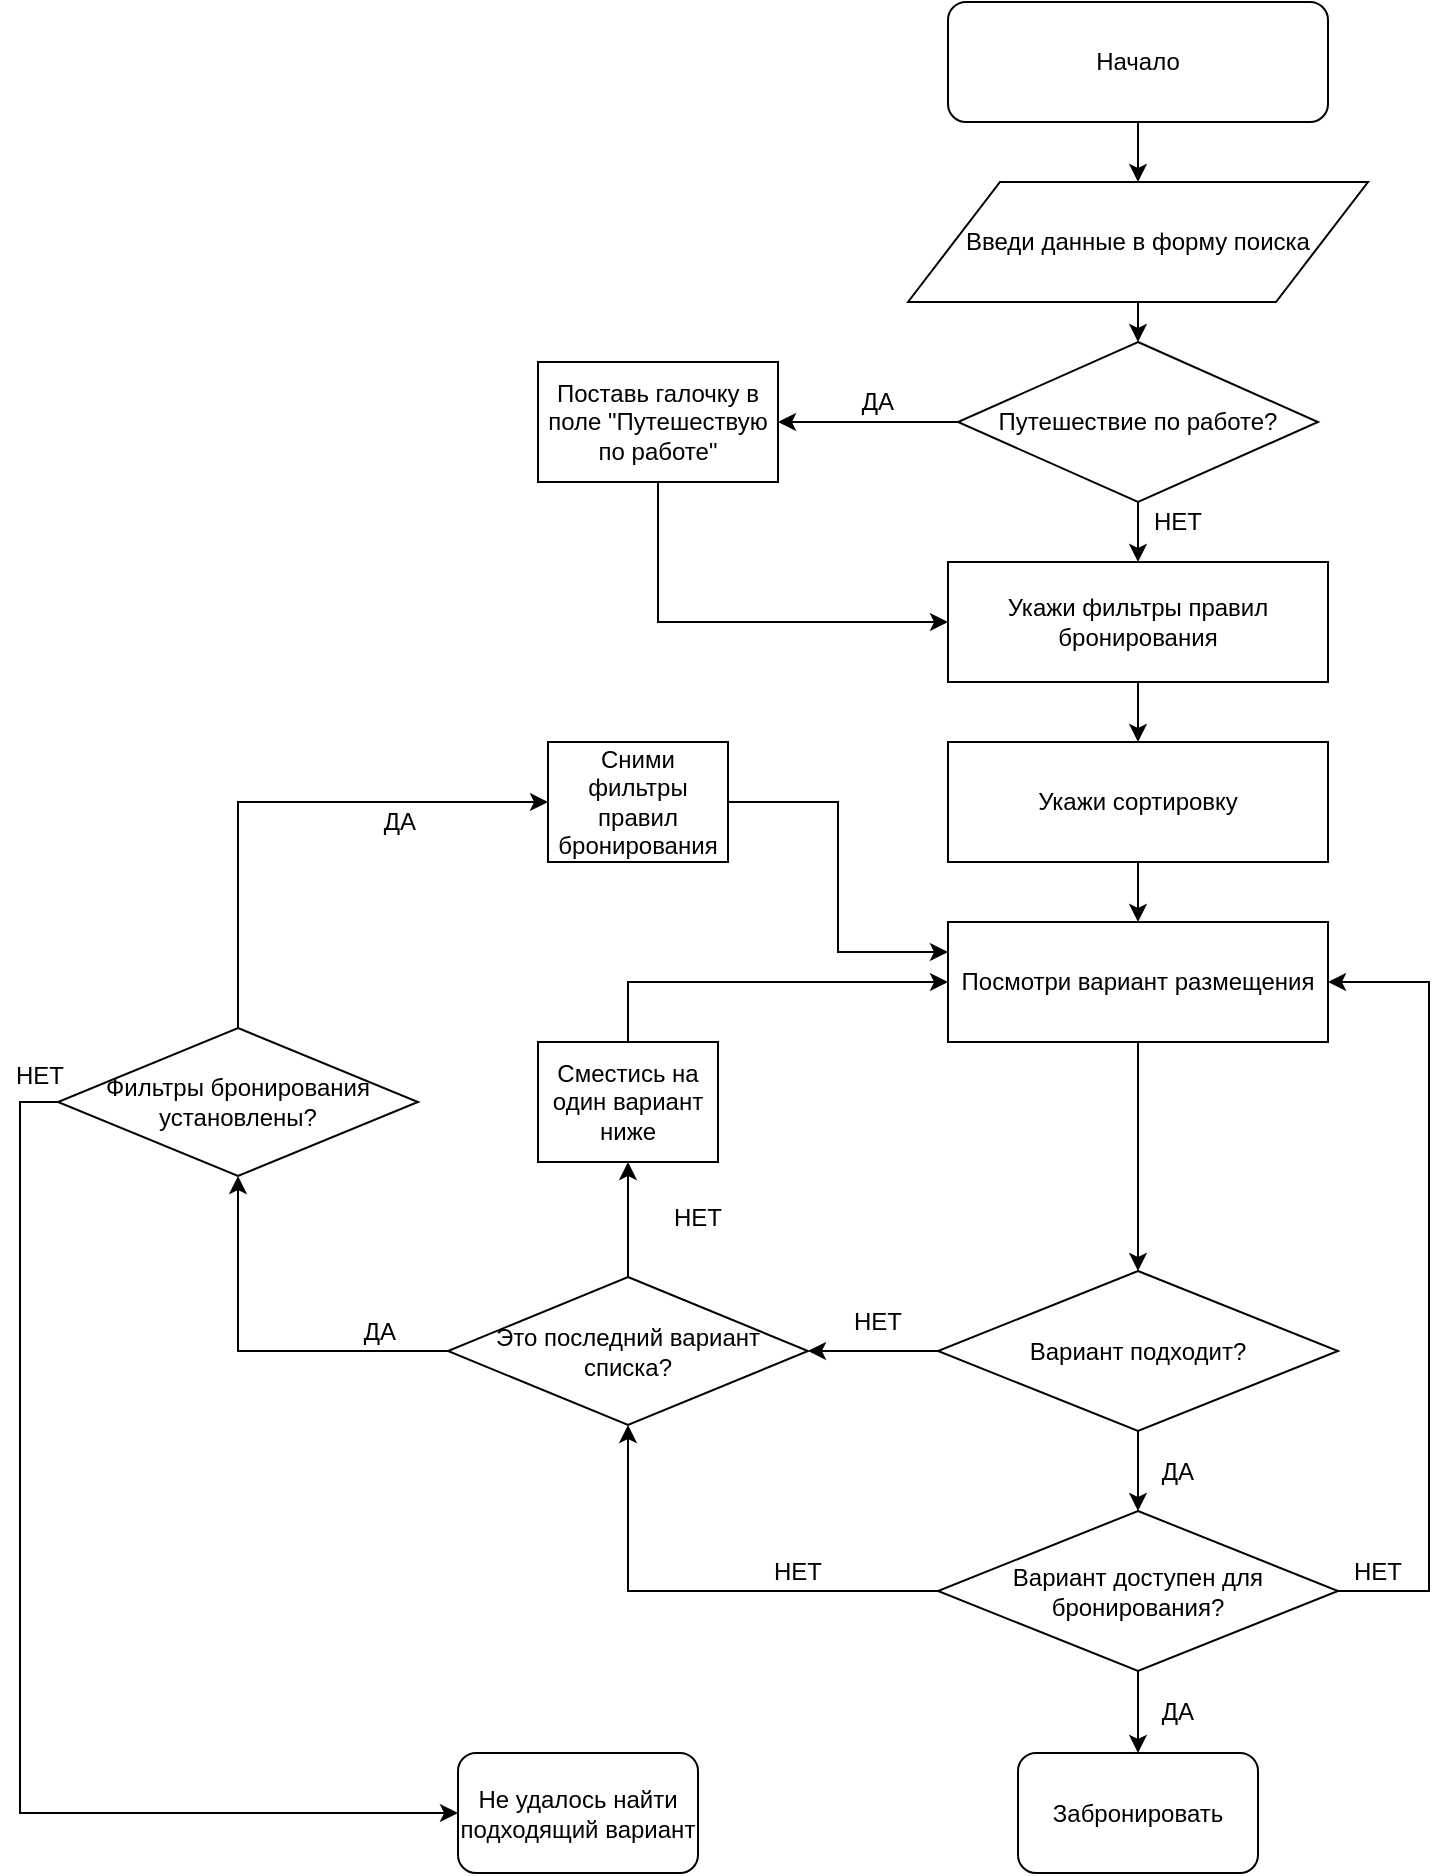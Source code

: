 <mxfile version="11.3.0" type="github" pages="1"><diagram id="vanZnvoKv2Ro_0wJ8NZT" name="Page-1"><mxGraphModel dx="1005" dy="1720" grid="1" gridSize="10" guides="1" tooltips="1" connect="1" arrows="1" fold="1" page="1" pageScale="1" pageWidth="827" pageHeight="1169" math="0" shadow="0"><root><mxCell id="0"/><mxCell id="1" parent="0"/><mxCell id="SspV3n4ayd4askN-J8rn-27" style="edgeStyle=orthogonalEdgeStyle;rounded=0;orthogonalLoop=1;jettySize=auto;html=1;exitX=0.5;exitY=1;exitDx=0;exitDy=0;entryX=0.5;entryY=0;entryDx=0;entryDy=0;" edge="1" parent="1" source="SspV3n4ayd4askN-J8rn-2" target="SspV3n4ayd4askN-J8rn-3"><mxGeometry relative="1" as="geometry"/></mxCell><mxCell id="SspV3n4ayd4askN-J8rn-2" value="Начало" style="rounded=1;whiteSpace=wrap;html=1;" vertex="1" parent="1"><mxGeometry x="484" y="-1111" width="190" height="60" as="geometry"/></mxCell><mxCell id="SspV3n4ayd4askN-J8rn-28" style="edgeStyle=orthogonalEdgeStyle;rounded=0;orthogonalLoop=1;jettySize=auto;html=1;exitX=0.5;exitY=1;exitDx=0;exitDy=0;entryX=0.5;entryY=0;entryDx=0;entryDy=0;" edge="1" parent="1" source="SspV3n4ayd4askN-J8rn-3" target="SspV3n4ayd4askN-J8rn-4"><mxGeometry relative="1" as="geometry"/></mxCell><mxCell id="SspV3n4ayd4askN-J8rn-3" value="Введи данные в форму поиска" style="shape=parallelogram;perimeter=parallelogramPerimeter;whiteSpace=wrap;html=1;" vertex="1" parent="1"><mxGeometry x="464" y="-1021" width="230" height="60" as="geometry"/></mxCell><mxCell id="SspV3n4ayd4askN-J8rn-31" style="edgeStyle=orthogonalEdgeStyle;rounded=0;orthogonalLoop=1;jettySize=auto;html=1;exitX=0;exitY=0.5;exitDx=0;exitDy=0;entryX=1;entryY=0.5;entryDx=0;entryDy=0;" edge="1" parent="1" source="SspV3n4ayd4askN-J8rn-4" target="SspV3n4ayd4askN-J8rn-6"><mxGeometry relative="1" as="geometry"/></mxCell><mxCell id="SspV3n4ayd4askN-J8rn-34" style="edgeStyle=orthogonalEdgeStyle;rounded=0;orthogonalLoop=1;jettySize=auto;html=1;exitX=0.5;exitY=1;exitDx=0;exitDy=0;entryX=0.5;entryY=0;entryDx=0;entryDy=0;" edge="1" parent="1" source="SspV3n4ayd4askN-J8rn-4" target="SspV3n4ayd4askN-J8rn-8"><mxGeometry relative="1" as="geometry"/></mxCell><mxCell id="SspV3n4ayd4askN-J8rn-4" value="Путешествие по работе?" style="rhombus;whiteSpace=wrap;html=1;" vertex="1" parent="1"><mxGeometry x="489" y="-941" width="180" height="80" as="geometry"/></mxCell><mxCell id="SspV3n4ayd4askN-J8rn-33" style="edgeStyle=orthogonalEdgeStyle;rounded=0;orthogonalLoop=1;jettySize=auto;html=1;exitX=0.5;exitY=1;exitDx=0;exitDy=0;entryX=0;entryY=0.5;entryDx=0;entryDy=0;" edge="1" parent="1" source="SspV3n4ayd4askN-J8rn-6" target="SspV3n4ayd4askN-J8rn-8"><mxGeometry relative="1" as="geometry"/></mxCell><mxCell id="SspV3n4ayd4askN-J8rn-6" value="Поставь галочку в поле &quot;Путешествую по работе&quot;" style="rounded=0;whiteSpace=wrap;html=1;" vertex="1" parent="1"><mxGeometry x="279" y="-931" width="120" height="60" as="geometry"/></mxCell><mxCell id="SspV3n4ayd4askN-J8rn-37" value="" style="edgeStyle=orthogonalEdgeStyle;rounded=0;orthogonalLoop=1;jettySize=auto;html=1;" edge="1" parent="1" source="SspV3n4ayd4askN-J8rn-8" target="SspV3n4ayd4askN-J8rn-14"><mxGeometry relative="1" as="geometry"/></mxCell><mxCell id="SspV3n4ayd4askN-J8rn-8" value="Укажи фильтры правил бронирования" style="rounded=0;whiteSpace=wrap;html=1;" vertex="1" parent="1"><mxGeometry x="484" y="-831" width="190" height="60" as="geometry"/></mxCell><mxCell id="SspV3n4ayd4askN-J8rn-38" style="edgeStyle=orthogonalEdgeStyle;rounded=0;orthogonalLoop=1;jettySize=auto;html=1;exitX=0.5;exitY=1;exitDx=0;exitDy=0;" edge="1" parent="1" source="SspV3n4ayd4askN-J8rn-14" target="SspV3n4ayd4askN-J8rn-18"><mxGeometry relative="1" as="geometry"/></mxCell><mxCell id="SspV3n4ayd4askN-J8rn-14" value="Укажи сортировку" style="rounded=0;whiteSpace=wrap;html=1;" vertex="1" parent="1"><mxGeometry x="484" y="-741" width="190" height="60" as="geometry"/></mxCell><mxCell id="SspV3n4ayd4askN-J8rn-39" style="edgeStyle=orthogonalEdgeStyle;rounded=0;orthogonalLoop=1;jettySize=auto;html=1;exitX=0.5;exitY=1;exitDx=0;exitDy=0;entryX=0.5;entryY=0;entryDx=0;entryDy=0;" edge="1" parent="1" source="SspV3n4ayd4askN-J8rn-18" target="SspV3n4ayd4askN-J8rn-19"><mxGeometry relative="1" as="geometry"/></mxCell><mxCell id="SspV3n4ayd4askN-J8rn-18" value="Посмотри вариант размещения" style="rounded=0;whiteSpace=wrap;html=1;" vertex="1" parent="1"><mxGeometry x="484" y="-651" width="190" height="60" as="geometry"/></mxCell><mxCell id="SspV3n4ayd4askN-J8rn-25" style="edgeStyle=orthogonalEdgeStyle;rounded=0;orthogonalLoop=1;jettySize=auto;html=1;exitX=0.5;exitY=1;exitDx=0;exitDy=0;entryX=0.5;entryY=0;entryDx=0;entryDy=0;" edge="1" parent="1" source="SspV3n4ayd4askN-J8rn-19" target="SspV3n4ayd4askN-J8rn-21"><mxGeometry relative="1" as="geometry"/></mxCell><mxCell id="SspV3n4ayd4askN-J8rn-41" style="edgeStyle=orthogonalEdgeStyle;rounded=0;orthogonalLoop=1;jettySize=auto;html=1;exitX=0;exitY=0.5;exitDx=0;exitDy=0;entryX=1;entryY=0.5;entryDx=0;entryDy=0;" edge="1" parent="1" source="SspV3n4ayd4askN-J8rn-19" target="SspV3n4ayd4askN-J8rn-48"><mxGeometry relative="1" as="geometry"><mxPoint x="429" y="-436.5" as="targetPoint"/></mxGeometry></mxCell><mxCell id="SspV3n4ayd4askN-J8rn-19" value="Вариант подходит?" style="rhombus;whiteSpace=wrap;html=1;" vertex="1" parent="1"><mxGeometry x="479" y="-476.5" width="200" height="80" as="geometry"/></mxCell><mxCell id="SspV3n4ayd4askN-J8rn-26" style="edgeStyle=orthogonalEdgeStyle;rounded=0;orthogonalLoop=1;jettySize=auto;html=1;exitX=0.5;exitY=1;exitDx=0;exitDy=0;entryX=0.5;entryY=0;entryDx=0;entryDy=0;" edge="1" parent="1" source="SspV3n4ayd4askN-J8rn-21" target="SspV3n4ayd4askN-J8rn-23"><mxGeometry relative="1" as="geometry"><mxPoint x="579" y="-235.5" as="targetPoint"/></mxGeometry></mxCell><mxCell id="SspV3n4ayd4askN-J8rn-58" style="edgeStyle=orthogonalEdgeStyle;rounded=0;orthogonalLoop=1;jettySize=auto;html=1;exitX=0;exitY=0.5;exitDx=0;exitDy=0;" edge="1" parent="1" source="SspV3n4ayd4askN-J8rn-21" target="SspV3n4ayd4askN-J8rn-48"><mxGeometry relative="1" as="geometry"/></mxCell><mxCell id="SspV3n4ayd4askN-J8rn-70" style="edgeStyle=orthogonalEdgeStyle;rounded=0;orthogonalLoop=1;jettySize=auto;html=1;exitX=1;exitY=0.5;exitDx=0;exitDy=0;entryX=1;entryY=0.5;entryDx=0;entryDy=0;" edge="1" parent="1" source="SspV3n4ayd4askN-J8rn-21" target="SspV3n4ayd4askN-J8rn-18"><mxGeometry relative="1" as="geometry"><Array as="points"><mxPoint x="724.5" y="-316"/><mxPoint x="724.5" y="-621"/></Array></mxGeometry></mxCell><mxCell id="SspV3n4ayd4askN-J8rn-21" value="Вариант доступен для бронирования?" style="rhombus;whiteSpace=wrap;html=1;" vertex="1" parent="1"><mxGeometry x="479" y="-356.5" width="200" height="80" as="geometry"/></mxCell><mxCell id="SspV3n4ayd4askN-J8rn-23" value="Забронировать" style="rounded=1;whiteSpace=wrap;html=1;" vertex="1" parent="1"><mxGeometry x="519" y="-235.5" width="120" height="60" as="geometry"/></mxCell><mxCell id="SspV3n4ayd4askN-J8rn-32" value="ДА" style="text;html=1;strokeColor=none;fillColor=none;align=center;verticalAlign=middle;whiteSpace=wrap;rounded=0;" vertex="1" parent="1"><mxGeometry x="429" y="-921" width="40" height="20" as="geometry"/></mxCell><mxCell id="SspV3n4ayd4askN-J8rn-35" value="НЕТ" style="text;html=1;strokeColor=none;fillColor=none;align=center;verticalAlign=middle;whiteSpace=wrap;rounded=0;" vertex="1" parent="1"><mxGeometry x="579" y="-861" width="40" height="20" as="geometry"/></mxCell><mxCell id="SspV3n4ayd4askN-J8rn-40" value="ДА" style="text;html=1;strokeColor=none;fillColor=none;align=center;verticalAlign=middle;whiteSpace=wrap;rounded=0;" vertex="1" parent="1"><mxGeometry x="579" y="-386.5" width="40" height="20" as="geometry"/></mxCell><mxCell id="SspV3n4ayd4askN-J8rn-44" style="edgeStyle=orthogonalEdgeStyle;rounded=0;orthogonalLoop=1;jettySize=auto;html=1;exitX=0.5;exitY=0;exitDx=0;exitDy=0;entryX=0;entryY=0.5;entryDx=0;entryDy=0;" edge="1" parent="1" source="SspV3n4ayd4askN-J8rn-42" target="SspV3n4ayd4askN-J8rn-18"><mxGeometry relative="1" as="geometry"/></mxCell><mxCell id="SspV3n4ayd4askN-J8rn-42" value="Сместись на один вариант ниже" style="rounded=0;whiteSpace=wrap;html=1;" vertex="1" parent="1"><mxGeometry x="279" y="-591" width="90" height="60" as="geometry"/></mxCell><mxCell id="SspV3n4ayd4askN-J8rn-43" value="НЕТ" style="text;html=1;strokeColor=none;fillColor=none;align=center;verticalAlign=middle;whiteSpace=wrap;rounded=0;" vertex="1" parent="1"><mxGeometry x="429" y="-461.5" width="40" height="20" as="geometry"/></mxCell><mxCell id="SspV3n4ayd4askN-J8rn-45" value="ДА" style="text;html=1;strokeColor=none;fillColor=none;align=center;verticalAlign=middle;whiteSpace=wrap;rounded=0;" vertex="1" parent="1"><mxGeometry x="579" y="-266" width="40" height="20" as="geometry"/></mxCell><mxCell id="SspV3n4ayd4askN-J8rn-74" value="" style="edgeStyle=orthogonalEdgeStyle;rounded=0;orthogonalLoop=1;jettySize=auto;html=1;" edge="1" parent="1" source="SspV3n4ayd4askN-J8rn-48" target="SspV3n4ayd4askN-J8rn-42"><mxGeometry relative="1" as="geometry"><Array as="points"><mxPoint x="324" y="-480"/><mxPoint x="324" y="-480"/></Array></mxGeometry></mxCell><mxCell id="SspV3n4ayd4askN-J8rn-76" style="edgeStyle=orthogonalEdgeStyle;rounded=0;orthogonalLoop=1;jettySize=auto;html=1;exitX=0;exitY=0.5;exitDx=0;exitDy=0;entryX=0.5;entryY=1;entryDx=0;entryDy=0;" edge="1" parent="1" source="SspV3n4ayd4askN-J8rn-48" target="SspV3n4ayd4askN-J8rn-75"><mxGeometry relative="1" as="geometry"/></mxCell><mxCell id="SspV3n4ayd4askN-J8rn-48" value="Это последний вариант списка?" style="rhombus;whiteSpace=wrap;html=1;" vertex="1" parent="1"><mxGeometry x="234" y="-473.5" width="180" height="74" as="geometry"/></mxCell><mxCell id="SspV3n4ayd4askN-J8rn-52" value="НЕТ" style="text;html=1;strokeColor=none;fillColor=none;align=center;verticalAlign=middle;whiteSpace=wrap;rounded=0;" vertex="1" parent="1"><mxGeometry x="339" y="-513.5" width="40" height="20" as="geometry"/></mxCell><mxCell id="SspV3n4ayd4askN-J8rn-54" value="ДА" style="text;html=1;strokeColor=none;fillColor=none;align=center;verticalAlign=middle;whiteSpace=wrap;rounded=0;" vertex="1" parent="1"><mxGeometry x="180" y="-456.5" width="40" height="20" as="geometry"/></mxCell><mxCell id="SspV3n4ayd4askN-J8rn-59" value="НЕТ" style="text;html=1;strokeColor=none;fillColor=none;align=center;verticalAlign=middle;whiteSpace=wrap;rounded=0;" vertex="1" parent="1"><mxGeometry x="389" y="-336.5" width="40" height="20" as="geometry"/></mxCell><mxCell id="SspV3n4ayd4askN-J8rn-68" style="edgeStyle=orthogonalEdgeStyle;rounded=0;orthogonalLoop=1;jettySize=auto;html=1;exitX=1;exitY=0.5;exitDx=0;exitDy=0;entryX=0;entryY=0.25;entryDx=0;entryDy=0;" edge="1" parent="1" source="SspV3n4ayd4askN-J8rn-66" target="SspV3n4ayd4askN-J8rn-18"><mxGeometry relative="1" as="geometry"/></mxCell><mxCell id="SspV3n4ayd4askN-J8rn-66" value="Сними фильтры правил бронирования" style="rounded=0;whiteSpace=wrap;html=1;" vertex="1" parent="1"><mxGeometry x="284" y="-741" width="90" height="60" as="geometry"/></mxCell><mxCell id="SspV3n4ayd4askN-J8rn-71" value="НЕТ" style="text;html=1;strokeColor=none;fillColor=none;align=center;verticalAlign=middle;whiteSpace=wrap;rounded=0;" vertex="1" parent="1"><mxGeometry x="679" y="-336.5" width="40" height="20" as="geometry"/></mxCell><mxCell id="SspV3n4ayd4askN-J8rn-77" style="edgeStyle=orthogonalEdgeStyle;rounded=0;orthogonalLoop=1;jettySize=auto;html=1;exitX=0.5;exitY=0;exitDx=0;exitDy=0;entryX=0;entryY=0.5;entryDx=0;entryDy=0;" edge="1" parent="1" source="SspV3n4ayd4askN-J8rn-75" target="SspV3n4ayd4askN-J8rn-66"><mxGeometry relative="1" as="geometry"/></mxCell><mxCell id="SspV3n4ayd4askN-J8rn-80" style="edgeStyle=orthogonalEdgeStyle;rounded=0;orthogonalLoop=1;jettySize=auto;html=1;exitX=0;exitY=0.5;exitDx=0;exitDy=0;entryX=0;entryY=0.5;entryDx=0;entryDy=0;" edge="1" parent="1" source="SspV3n4ayd4askN-J8rn-75" target="SspV3n4ayd4askN-J8rn-79"><mxGeometry relative="1" as="geometry"><Array as="points"><mxPoint x="20" y="-561"/><mxPoint x="20" y="-206"/></Array></mxGeometry></mxCell><mxCell id="SspV3n4ayd4askN-J8rn-75" value="Фильтры бронирования установлены?" style="rhombus;whiteSpace=wrap;html=1;" vertex="1" parent="1"><mxGeometry x="39" y="-598" width="180" height="74" as="geometry"/></mxCell><mxCell id="SspV3n4ayd4askN-J8rn-78" value="ДА" style="text;html=1;strokeColor=none;fillColor=none;align=center;verticalAlign=middle;whiteSpace=wrap;rounded=0;" vertex="1" parent="1"><mxGeometry x="190" y="-711" width="40" height="20" as="geometry"/></mxCell><mxCell id="SspV3n4ayd4askN-J8rn-79" value="Не удалось найти подходящий вариант" style="rounded=1;whiteSpace=wrap;html=1;" vertex="1" parent="1"><mxGeometry x="239" y="-235.5" width="120" height="60" as="geometry"/></mxCell><mxCell id="SspV3n4ayd4askN-J8rn-82" value="НЕТ" style="text;html=1;strokeColor=none;fillColor=none;align=center;verticalAlign=middle;whiteSpace=wrap;rounded=0;" vertex="1" parent="1"><mxGeometry x="10" y="-584.5" width="40" height="20" as="geometry"/></mxCell></root></mxGraphModel></diagram></mxfile>